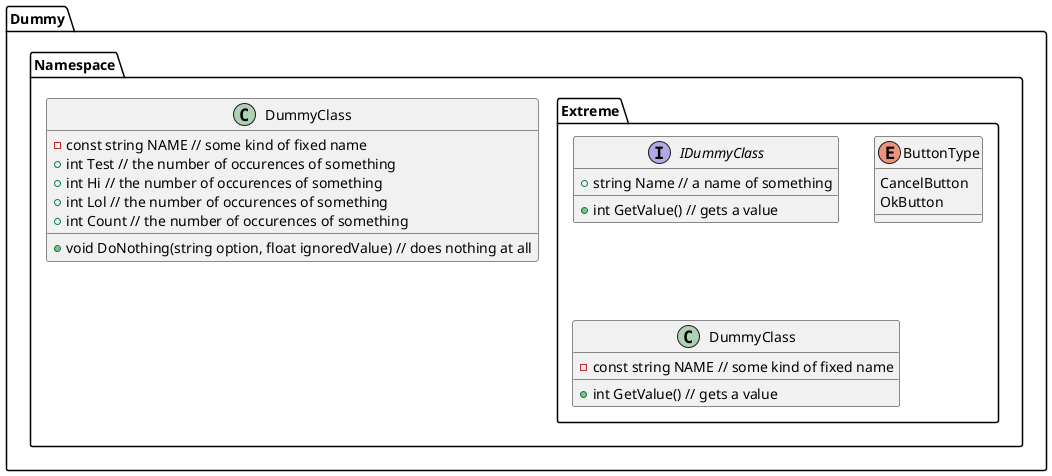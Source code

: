 @startuml

namespace Dummy.Namespace.Extreme {
  interface IDummyClass {
    +string Name // a name of something
    +int GetValue() // gets a value
  }

  enum ButtonType {
    CancelButton
    OkButton
  }

  class DummyClass {
    -const string NAME // some kind of fixed name
    +int GetValue() // gets a value
  }
}

namespace Dummy.Namespace {
  class DummyClass {
    -const string NAME // some kind of fixed name
    +int Test // the number of occurences of something
    +int Hi // the number of occurences of something
    +int Lol // the number of occurences of something
    +int Count // the number of occurences of something
    +void DoNothing(string option, float ignoredValue) // does nothing at all
  }
}

@enduml
